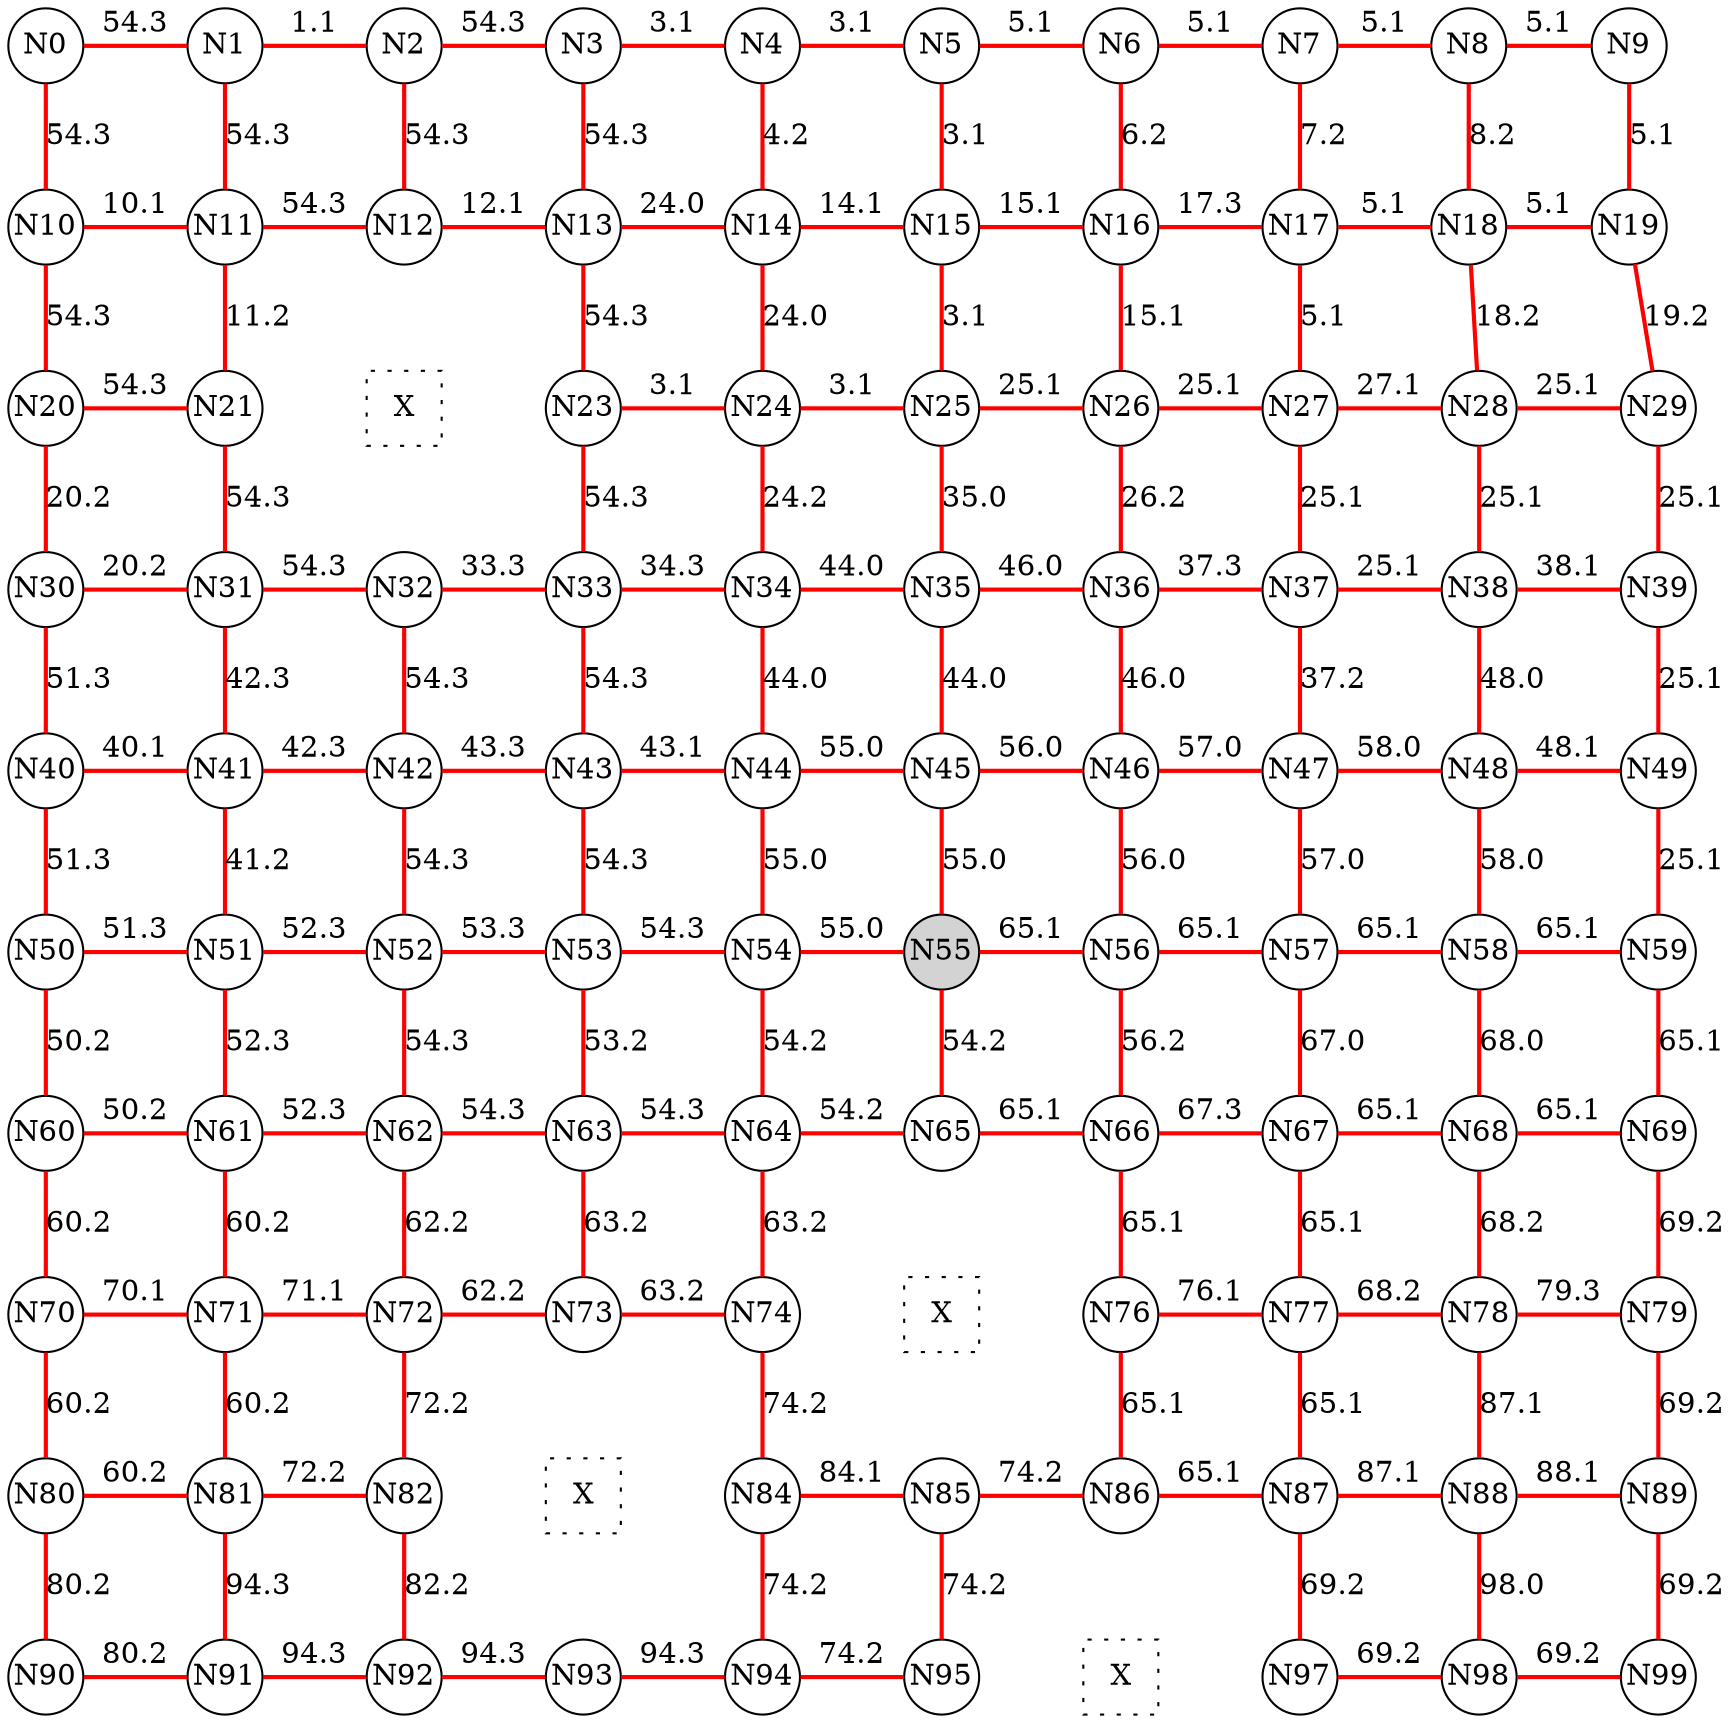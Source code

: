 
 digraph G { graph [layout=dot] 
 {rank=same; N0 [shape=circle, fixedsize=true]; N1 [shape=circle, fixedsize=true]; N2 [shape=circle, fixedsize=true]; N3 [shape=circle, fixedsize=true]; N4 [shape=circle, fixedsize=true]; N5 [shape=circle, fixedsize=true]; N6 [shape=circle, fixedsize=true]; N7 [shape=circle, fixedsize=true]; N8 [shape=circle, fixedsize=true]; N9 [shape=circle, fixedsize=true];  }
 {rank=same; N10 [shape=circle, fixedsize=true]; N11 [shape=circle, fixedsize=true]; N12 [shape=circle, fixedsize=true]; N13 [shape=circle, fixedsize=true]; N14 [shape=circle, fixedsize=true]; N15 [shape=circle, fixedsize=true]; N16 [shape=circle, fixedsize=true]; N17 [shape=circle, fixedsize=true]; N18 [shape=circle, fixedsize=true]; N19 [shape=circle, fixedsize=true];  }
 {rank=same; N20 [shape=circle, fixedsize=true]; N21 [shape=circle, fixedsize=true]; N22 [shape=square, style=dotted, fixedsize=true, label=X]; N23 [shape=circle, fixedsize=true]; N24 [shape=circle, fixedsize=true]; N25 [shape=circle, fixedsize=true]; N26 [shape=circle, fixedsize=true]; N27 [shape=circle, fixedsize=true]; N28 [shape=circle, fixedsize=true]; N29 [shape=circle, fixedsize=true];  }
 {rank=same; N30 [shape=circle, fixedsize=true]; N31 [shape=circle, fixedsize=true]; N32 [shape=circle, fixedsize=true]; N33 [shape=circle, fixedsize=true]; N34 [shape=circle, fixedsize=true]; N35 [shape=circle, fixedsize=true]; N36 [shape=circle, fixedsize=true]; N37 [shape=circle, fixedsize=true]; N38 [shape=circle, fixedsize=true]; N39 [shape=circle, fixedsize=true];  }
 {rank=same; N40 [shape=circle, fixedsize=true]; N41 [shape=circle, fixedsize=true]; N42 [shape=circle, fixedsize=true]; N43 [shape=circle, fixedsize=true]; N44 [shape=circle, fixedsize=true]; N45 [shape=circle, fixedsize=true]; N46 [shape=circle, fixedsize=true]; N47 [shape=circle, fixedsize=true]; N48 [shape=circle, fixedsize=true]; N49 [shape=circle, fixedsize=true];  }
 {rank=same; N50 [shape=circle, fixedsize=true]; N51 [shape=circle, fixedsize=true]; N52 [shape=circle, fixedsize=true]; N53 [shape=circle, fixedsize=true]; N54 [shape=circle, fixedsize=true]; N55 [shape=circle, style=filled, fixedsize=true]; N56 [shape=circle, fixedsize=true]; N57 [shape=circle, fixedsize=true]; N58 [shape=circle, fixedsize=true]; N59 [shape=circle, fixedsize=true];  }
 {rank=same; N60 [shape=circle, fixedsize=true]; N61 [shape=circle, fixedsize=true]; N62 [shape=circle, fixedsize=true]; N63 [shape=circle, fixedsize=true]; N64 [shape=circle, fixedsize=true]; N65 [shape=circle, fixedsize=true]; N66 [shape=circle, fixedsize=true]; N67 [shape=circle, fixedsize=true]; N68 [shape=circle, fixedsize=true]; N69 [shape=circle, fixedsize=true];  }
 {rank=same; N70 [shape=circle, fixedsize=true]; N71 [shape=circle, fixedsize=true]; N72 [shape=circle, fixedsize=true]; N73 [shape=circle, fixedsize=true]; N74 [shape=circle, fixedsize=true]; N75 [shape=square, style=dotted, fixedsize=true, label=X]; N76 [shape=circle, fixedsize=true]; N77 [shape=circle, fixedsize=true]; N78 [shape=circle, fixedsize=true]; N79 [shape=circle, fixedsize=true];  }
 {rank=same; N80 [shape=circle, fixedsize=true]; N81 [shape=circle, fixedsize=true]; N82 [shape=circle, fixedsize=true]; N83 [shape=square, style=dotted, fixedsize=true, label=X]; N84 [shape=circle, fixedsize=true]; N85 [shape=circle, fixedsize=true]; N86 [shape=circle, fixedsize=true]; N87 [shape=circle, fixedsize=true]; N88 [shape=circle, fixedsize=true]; N89 [shape=circle, fixedsize=true];  }
 {rank=same; N90 [shape=circle, fixedsize=true]; N91 [shape=circle, fixedsize=true]; N92 [shape=circle, fixedsize=true]; N93 [shape=circle, fixedsize=true]; N94 [shape=circle, fixedsize=true]; N95 [shape=circle, fixedsize=true]; N96 [shape=square, style=dotted, fixedsize=true, label=X]; N97 [shape=circle, fixedsize=true]; N98 [shape=circle, fixedsize=true]; N99 [shape=circle, fixedsize=true];  }
N0->N1 [dir=none, color=red, style=bold, label="54.3"]
N1->N2 [dir=none, color=red, style=bold, label="1.1"]
N2->N3 [dir=none, color=red, style=bold, label="54.3"]
N3->N4 [dir=none, color=red, style=bold, label="3.1"]
N4->N5 [dir=none, color=red, style=bold, label="3.1"]
N5->N6 [dir=none, color=red, style=bold, label="5.1"]
N6->N7 [dir=none, color=red, style=bold, label="5.1"]
N7->N8 [dir=none, color=red, style=bold, label="5.1"]
N8->N9 [dir=none, color=red, style=bold, label="5.1"]
N10->N11 [dir=none, color=red, style=bold, label="10.1"]
N11->N12 [dir=none, color=red, style=bold, label="54.3"]
N12->N13 [dir=none, color=red, style=bold, label="12.1"]
N13->N14 [dir=none, color=red, style=bold, label="24.0"]
N14->N15 [dir=none, color=red, style=bold, label="14.1"]
N15->N16 [dir=none, color=red, style=bold, label="15.1"]
N16->N17 [dir=none, color=red, style=bold, label="17.3"]
N17->N18 [dir=none, color=red, style=bold, label="5.1"]
N18->N19 [dir=none, color=red, style=bold, label="5.1"]
N20->N21 [dir=none, color=red, style=bold, label="54.3"]
N21->N22 [dir=none, style=invis, label=" "]
N22->N23 [dir=none, style=invis, label=" "]
N23->N24 [dir=none, color=red, style=bold, label="3.1"]
N24->N25 [dir=none, color=red, style=bold, label="3.1"]
N25->N26 [dir=none, color=red, style=bold, label="25.1"]
N26->N27 [dir=none, color=red, style=bold, label="25.1"]
N27->N28 [dir=none, color=red, style=bold, label="27.1"]
N28->N29 [dir=none, color=red, style=bold, label="25.1"]
N30->N31 [dir=none, color=red, style=bold, label="20.2"]
N31->N32 [dir=none, color=red, style=bold, label="54.3"]
N32->N33 [dir=none, color=red, style=bold, label="33.3"]
N33->N34 [dir=none, color=red, style=bold, label="34.3"]
N34->N35 [dir=none, color=red, style=bold, label="44.0"]
N35->N36 [dir=none, color=red, style=bold, label="46.0"]
N36->N37 [dir=none, color=red, style=bold, label="37.3"]
N37->N38 [dir=none, color=red, style=bold, label="25.1"]
N38->N39 [dir=none, color=red, style=bold, label="38.1"]
N40->N41 [dir=none, color=red, style=bold, label="40.1"]
N41->N42 [dir=none, color=red, style=bold, label="42.3"]
N42->N43 [dir=none, color=red, style=bold, label="43.3"]
N43->N44 [dir=none, color=red, style=bold, label="43.1"]
N44->N45 [dir=none, color=red, style=bold, label="55.0"]
N45->N46 [dir=none, color=red, style=bold, label="56.0"]
N46->N47 [dir=none, color=red, style=bold, label="57.0"]
N47->N48 [dir=none, color=red, style=bold, label="58.0"]
N48->N49 [dir=none, color=red, style=bold, label="48.1"]
N50->N51 [dir=none, color=red, style=bold, label="51.3"]
N51->N52 [dir=none, color=red, style=bold, label="52.3"]
N52->N53 [dir=none, color=red, style=bold, label="53.3"]
N53->N54 [dir=none, color=red, style=bold, label="54.3"]
N54->N55 [dir=none, color=red, style=bold, label="55.0"]
N55->N56 [dir=none, color=red, style=bold, label="65.1"]
N56->N57 [dir=none, color=red, style=bold, label="65.1"]
N57->N58 [dir=none, color=red, style=bold, label="65.1"]
N58->N59 [dir=none, color=red, style=bold, label="65.1"]
N60->N61 [dir=none, color=red, style=bold, label="50.2"]
N61->N62 [dir=none, color=red, style=bold, label="52.3"]
N62->N63 [dir=none, color=red, style=bold, label="54.3"]
N63->N64 [dir=none, color=red, style=bold, label="54.3"]
N64->N65 [dir=none, color=red, style=bold, label="54.2"]
N65->N66 [dir=none, color=red, style=bold, label="65.1"]
N66->N67 [dir=none, color=red, style=bold, label="67.3"]
N67->N68 [dir=none, color=red, style=bold, label="65.1"]
N68->N69 [dir=none, color=red, style=bold, label="65.1"]
N70->N71 [dir=none, color=red, style=bold, label="70.1"]
N71->N72 [dir=none, color=red, style=bold, label="71.1"]
N72->N73 [dir=none, color=red, style=bold, label="62.2"]
N73->N74 [dir=none, color=red, style=bold, label="63.2"]
N74->N75 [dir=none, style=invis, label=" "]
N75->N76 [dir=none, style=invis, label=" "]
N76->N77 [dir=none, color=red, style=bold, label="76.1"]
N77->N78 [dir=none, color=red, style=bold, label="68.2"]
N78->N79 [dir=none, color=red, style=bold, label="79.3"]
N80->N81 [dir=none, color=red, style=bold, label="60.2"]
N81->N82 [dir=none, color=red, style=bold, label="72.2"]
N82->N83 [dir=none, style=invis, label=" "]
N83->N84 [dir=none, style=invis, label=" "]
N84->N85 [dir=none, color=red, style=bold, label="84.1"]
N85->N86 [dir=none, color=red, style=bold, label="74.2"]
N86->N87 [dir=none, color=red, style=bold, label="65.1"]
N87->N88 [dir=none, color=red, style=bold, label="87.1"]
N88->N89 [dir=none, color=red, style=bold, label="88.1"]
N90->N91 [dir=none, color=red, style=bold, label="80.2"]
N91->N92 [dir=none, color=red, style=bold, label="94.3"]
N92->N93 [dir=none, color=red, style=bold, label="94.3"]
N93->N94 [dir=none, color=red, style=bold, label="94.3"]
N94->N95 [dir=none, color=red, style=bold, label="74.2"]
N95->N96 [dir=none, style=invis, label=" "]
N96->N97 [dir=none, style=invis, label=" "]
N97->N98 [dir=none, color=red, style=bold, label="69.2"]
N98->N99 [dir=none, color=red, style=bold, label="69.2"]
N0->N10 [dir=none, color=red, style=bold, label="54.3"]
N10->N20 [dir=none, color=red, style=bold, label="54.3"]
N20->N30 [dir=none, color=red, style=bold, label="20.2"]
N30->N40 [dir=none, color=red, style=bold, label="51.3"]
N40->N50 [dir=none, color=red, style=bold, label="51.3"]
N50->N60 [dir=none, color=red, style=bold, label="50.2"]
N60->N70 [dir=none, color=red, style=bold, label="60.2"]
N70->N80 [dir=none, color=red, style=bold, label="60.2"]
N80->N90 [dir=none, color=red, style=bold, label="80.2"]
N1->N11 [dir=none, color=red, style=bold, label="54.3"]
N11->N21 [dir=none, color=red, style=bold, label="11.2"]
N21->N31 [dir=none, color=red, style=bold, label="54.3"]
N31->N41 [dir=none, color=red, style=bold, label="42.3"]
N41->N51 [dir=none, color=red, style=bold, label="41.2"]
N51->N61 [dir=none, color=red, style=bold, label="52.3"]
N61->N71 [dir=none, color=red, style=bold, label="60.2"]
N71->N81 [dir=none, color=red, style=bold, label="60.2"]
N81->N91 [dir=none, color=red, style=bold, label="94.3"]
N2->N12 [dir=none, color=red, style=bold, label="54.3"]
N12->N22 [dir=none, style=invis, label=" "]
N22->N32 [dir=none, style=invis, label=" "]
N32->N42 [dir=none, color=red, style=bold, label="54.3"]
N42->N52 [dir=none, color=red, style=bold, label="54.3"]
N52->N62 [dir=none, color=red, style=bold, label="54.3"]
N62->N72 [dir=none, color=red, style=bold, label="62.2"]
N72->N82 [dir=none, color=red, style=bold, label="72.2"]
N82->N92 [dir=none, color=red, style=bold, label="82.2"]
N3->N13 [dir=none, color=red, style=bold, label="54.3"]
N13->N23 [dir=none, color=red, style=bold, label="54.3"]
N23->N33 [dir=none, color=red, style=bold, label="54.3"]
N33->N43 [dir=none, color=red, style=bold, label="54.3"]
N43->N53 [dir=none, color=red, style=bold, label="54.3"]
N53->N63 [dir=none, color=red, style=bold, label="53.2"]
N63->N73 [dir=none, color=red, style=bold, label="63.2"]
N73->N83 [dir=none, style=invis, label=" "]
N83->N93 [dir=none, style=invis, label=" "]
N4->N14 [dir=none, color=red, style=bold, label="4.2"]
N14->N24 [dir=none, color=red, style=bold, label="24.0"]
N24->N34 [dir=none, color=red, style=bold, label="24.2"]
N34->N44 [dir=none, color=red, style=bold, label="44.0"]
N44->N54 [dir=none, color=red, style=bold, label="55.0"]
N54->N64 [dir=none, color=red, style=bold, label="54.2"]
N64->N74 [dir=none, color=red, style=bold, label="63.2"]
N74->N84 [dir=none, color=red, style=bold, label="74.2"]
N84->N94 [dir=none, color=red, style=bold, label="74.2"]
N5->N15 [dir=none, color=red, style=bold, label="3.1"]
N15->N25 [dir=none, color=red, style=bold, label="3.1"]
N25->N35 [dir=none, color=red, style=bold, label="35.0"]
N35->N45 [dir=none, color=red, style=bold, label="44.0"]
N45->N55 [dir=none, color=red, style=bold, label="55.0"]
N55->N65 [dir=none, color=red, style=bold, label="54.2"]
N65->N75 [dir=none, style=invis, label=" "]
N75->N85 [dir=none, style=invis, label=" "]
N85->N95 [dir=none, color=red, style=bold, label="74.2"]
N6->N16 [dir=none, color=red, style=bold, label="6.2"]
N16->N26 [dir=none, color=red, style=bold, label="15.1"]
N26->N36 [dir=none, color=red, style=bold, label="26.2"]
N36->N46 [dir=none, color=red, style=bold, label="46.0"]
N46->N56 [dir=none, color=red, style=bold, label="56.0"]
N56->N66 [dir=none, color=red, style=bold, label="56.2"]
N66->N76 [dir=none, color=red, style=bold, label="65.1"]
N76->N86 [dir=none, color=red, style=bold, label="65.1"]
N86->N96 [dir=none, style=invis, label=" "]
N7->N17 [dir=none, color=red, style=bold, label="7.2"]
N17->N27 [dir=none, color=red, style=bold, label="5.1"]
N27->N37 [dir=none, color=red, style=bold, label="25.1"]
N37->N47 [dir=none, color=red, style=bold, label="37.2"]
N47->N57 [dir=none, color=red, style=bold, label="57.0"]
N57->N67 [dir=none, color=red, style=bold, label="67.0"]
N67->N77 [dir=none, color=red, style=bold, label="65.1"]
N77->N87 [dir=none, color=red, style=bold, label="65.1"]
N87->N97 [dir=none, color=red, style=bold, label="69.2"]
N8->N18 [dir=none, color=red, style=bold, label="8.2"]
N18->N28 [dir=none, color=red, style=bold, label="18.2"]
N28->N38 [dir=none, color=red, style=bold, label="25.1"]
N38->N48 [dir=none, color=red, style=bold, label="48.0"]
N48->N58 [dir=none, color=red, style=bold, label="58.0"]
N58->N68 [dir=none, color=red, style=bold, label="68.0"]
N68->N78 [dir=none, color=red, style=bold, label="68.2"]
N78->N88 [dir=none, color=red, style=bold, label="87.1"]
N88->N98 [dir=none, color=red, style=bold, label="98.0"]
N9->N19 [dir=none, color=red, style=bold, label="5.1"]
N19->N29 [dir=none, color=red, style=bold, label="19.2"]
N29->N39 [dir=none, color=red, style=bold, label="25.1"]
N39->N49 [dir=none, color=red, style=bold, label="25.1"]
N49->N59 [dir=none, color=red, style=bold, label="25.1"]
N59->N69 [dir=none, color=red, style=bold, label="65.1"]
N69->N79 [dir=none, color=red, style=bold, label="69.2"]
N79->N89 [dir=none, color=red, style=bold, label="69.2"]
N89->N99 [dir=none, color=red, style=bold, label="69.2"]
 }